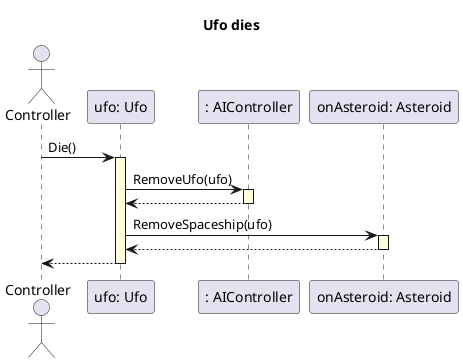 @startuml

skinparam SequenceLifeLineBackgroundColor LightYellow
title "Ufo dies"
actor Controller as control
participant "ufo: Ufo" as robot
participant ": AIController" as robotcontroller
participant "onAsteroid: Asteroid" as asteroid

control -> robot ++: Die()
robot -> robotcontroller ++: RemoveUfo(ufo)
robotcontroller --> robot --
robot -> asteroid ++: RemoveSpaceship(ufo)
asteroid --> robot --
robot --> control --

@enduml